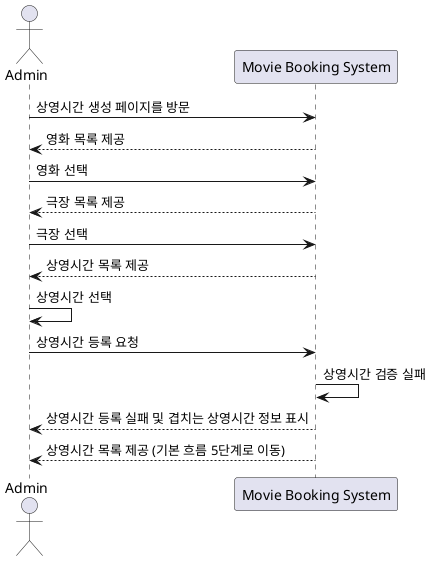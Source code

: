 @startuml

@startuml
actor Admin
participant "Movie Booking System" as mbs

Admin -> mbs:  상영시간 생성 페이지를 방문
Admin <-- mbs:  영화 목록 제공

Admin -> mbs:  영화 선택
Admin <-- mbs: 극장 목록 제공

Admin -> mbs:  극장 선택
Admin <-- mbs: 상영시간 목록 제공

Admin -> Admin:  상영시간 선택
Admin -> mbs:  상영시간 등록 요청

mbs -> mbs:  상영시간 검증 실패

Admin <-- mbs: 상영시간 등록 실패 및 겹치는 상영시간 정보 표시
Admin <-- mbs: 상영시간 목록 제공 (기본 흐름 5단계로 이동)

@enduml

@enduml